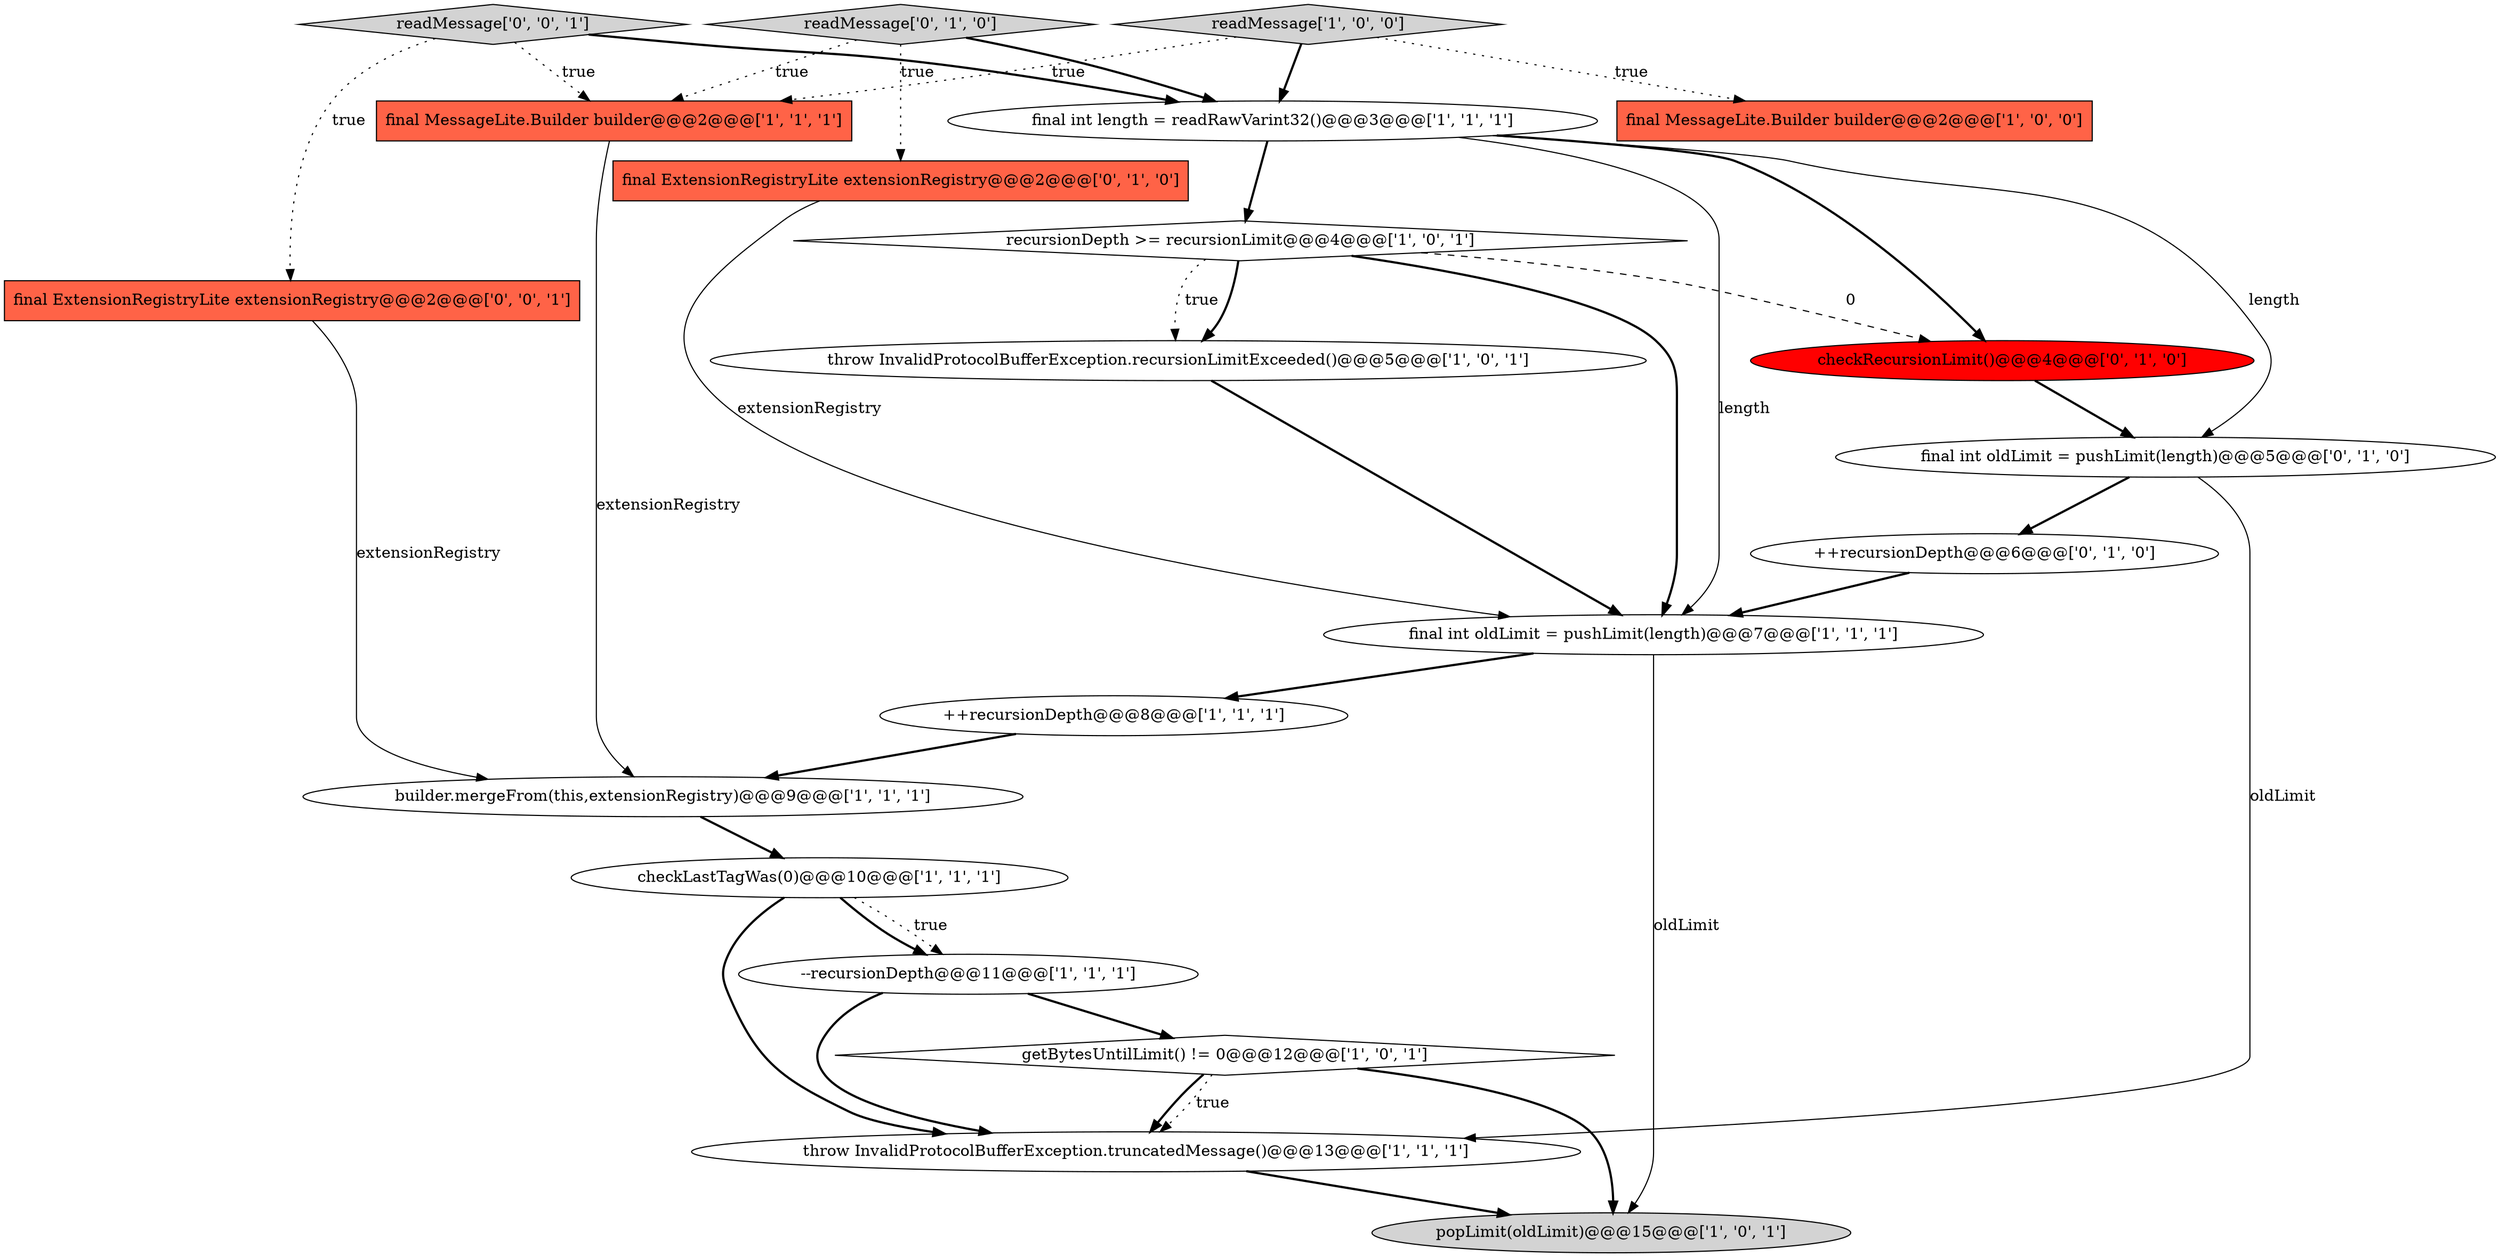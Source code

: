 digraph {
18 [style = filled, label = "checkRecursionLimit()@@@4@@@['0', '1', '0']", fillcolor = red, shape = ellipse image = "AAA1AAABBB2BBB"];
15 [style = filled, label = "++recursionDepth@@@6@@@['0', '1', '0']", fillcolor = white, shape = ellipse image = "AAA0AAABBB2BBB"];
19 [style = filled, label = "readMessage['0', '0', '1']", fillcolor = lightgray, shape = diamond image = "AAA0AAABBB3BBB"];
3 [style = filled, label = "readMessage['1', '0', '0']", fillcolor = lightgray, shape = diamond image = "AAA0AAABBB1BBB"];
16 [style = filled, label = "final ExtensionRegistryLite extensionRegistry@@@2@@@['0', '1', '0']", fillcolor = tomato, shape = box image = "AAA0AAABBB2BBB"];
4 [style = filled, label = "recursionDepth >= recursionLimit@@@4@@@['1', '0', '1']", fillcolor = white, shape = diamond image = "AAA0AAABBB1BBB"];
2 [style = filled, label = "final MessageLite.Builder builder@@@2@@@['1', '1', '1']", fillcolor = tomato, shape = box image = "AAA0AAABBB1BBB"];
10 [style = filled, label = "final int oldLimit = pushLimit(length)@@@7@@@['1', '1', '1']", fillcolor = white, shape = ellipse image = "AAA0AAABBB1BBB"];
11 [style = filled, label = "--recursionDepth@@@11@@@['1', '1', '1']", fillcolor = white, shape = ellipse image = "AAA0AAABBB1BBB"];
0 [style = filled, label = "final MessageLite.Builder builder@@@2@@@['1', '0', '0']", fillcolor = tomato, shape = box image = "AAA0AAABBB1BBB"];
5 [style = filled, label = "final int length = readRawVarint32()@@@3@@@['1', '1', '1']", fillcolor = white, shape = ellipse image = "AAA0AAABBB1BBB"];
14 [style = filled, label = "readMessage['0', '1', '0']", fillcolor = lightgray, shape = diamond image = "AAA0AAABBB2BBB"];
20 [style = filled, label = "final ExtensionRegistryLite extensionRegistry@@@2@@@['0', '0', '1']", fillcolor = tomato, shape = box image = "AAA0AAABBB3BBB"];
8 [style = filled, label = "getBytesUntilLimit() != 0@@@12@@@['1', '0', '1']", fillcolor = white, shape = diamond image = "AAA0AAABBB1BBB"];
1 [style = filled, label = "throw InvalidProtocolBufferException.recursionLimitExceeded()@@@5@@@['1', '0', '1']", fillcolor = white, shape = ellipse image = "AAA0AAABBB1BBB"];
9 [style = filled, label = "builder.mergeFrom(this,extensionRegistry)@@@9@@@['1', '1', '1']", fillcolor = white, shape = ellipse image = "AAA0AAABBB1BBB"];
13 [style = filled, label = "popLimit(oldLimit)@@@15@@@['1', '0', '1']", fillcolor = lightgray, shape = ellipse image = "AAA0AAABBB1BBB"];
12 [style = filled, label = "throw InvalidProtocolBufferException.truncatedMessage()@@@13@@@['1', '1', '1']", fillcolor = white, shape = ellipse image = "AAA0AAABBB1BBB"];
6 [style = filled, label = "++recursionDepth@@@8@@@['1', '1', '1']", fillcolor = white, shape = ellipse image = "AAA0AAABBB1BBB"];
7 [style = filled, label = "checkLastTagWas(0)@@@10@@@['1', '1', '1']", fillcolor = white, shape = ellipse image = "AAA0AAABBB1BBB"];
17 [style = filled, label = "final int oldLimit = pushLimit(length)@@@5@@@['0', '1', '0']", fillcolor = white, shape = ellipse image = "AAA0AAABBB2BBB"];
4->10 [style = bold, label=""];
14->2 [style = dotted, label="true"];
4->18 [style = dashed, label="0"];
15->10 [style = bold, label=""];
7->11 [style = bold, label=""];
2->9 [style = solid, label="extensionRegistry"];
4->1 [style = dotted, label="true"];
7->12 [style = bold, label=""];
19->2 [style = dotted, label="true"];
19->20 [style = dotted, label="true"];
18->17 [style = bold, label=""];
16->10 [style = solid, label="extensionRegistry"];
5->10 [style = solid, label="length"];
11->12 [style = bold, label=""];
5->18 [style = bold, label=""];
9->7 [style = bold, label=""];
10->6 [style = bold, label=""];
17->12 [style = solid, label="oldLimit"];
14->16 [style = dotted, label="true"];
5->17 [style = solid, label="length"];
12->13 [style = bold, label=""];
19->5 [style = bold, label=""];
3->5 [style = bold, label=""];
8->12 [style = dotted, label="true"];
7->11 [style = dotted, label="true"];
5->4 [style = bold, label=""];
17->15 [style = bold, label=""];
3->0 [style = dotted, label="true"];
11->8 [style = bold, label=""];
4->1 [style = bold, label=""];
6->9 [style = bold, label=""];
20->9 [style = solid, label="extensionRegistry"];
1->10 [style = bold, label=""];
10->13 [style = solid, label="oldLimit"];
8->12 [style = bold, label=""];
8->13 [style = bold, label=""];
3->2 [style = dotted, label="true"];
14->5 [style = bold, label=""];
}
